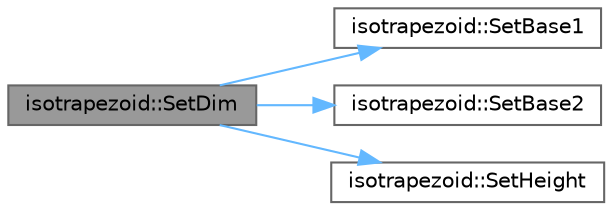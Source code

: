 digraph "isotrapezoid::SetDim"
{
 // LATEX_PDF_SIZE
  bgcolor="transparent";
  edge [fontname=Helvetica,fontsize=10,labelfontname=Helvetica,labelfontsize=10];
  node [fontname=Helvetica,fontsize=10,shape=box,height=0.2,width=0.4];
  rankdir="LR";
  Node1 [label="isotrapezoid::SetDim",height=0.2,width=0.4,color="gray40", fillcolor="grey60", style="filled", fontcolor="black",tooltip="set dimensions of the object"];
  Node1 -> Node2 [color="steelblue1",style="solid"];
  Node2 [label="isotrapezoid::SetBase1",height=0.2,width=0.4,color="grey40", fillcolor="white", style="filled",URL="$classisotrapezoid.html#ac24d48feb564f6101cfbf9f22317955b",tooltip="set Base1 of the object"];
  Node1 -> Node3 [color="steelblue1",style="solid"];
  Node3 [label="isotrapezoid::SetBase2",height=0.2,width=0.4,color="grey40", fillcolor="white", style="filled",URL="$classisotrapezoid.html#a238668316dc53aa3f160d3d3a66bc54b",tooltip="set Base2 of the object"];
  Node1 -> Node4 [color="steelblue1",style="solid"];
  Node4 [label="isotrapezoid::SetHeight",height=0.2,width=0.4,color="grey40", fillcolor="white", style="filled",URL="$classisotrapezoid.html#a82223d4b95265a4cfa4fb2a89299c646",tooltip="set Height of the object"];
}
